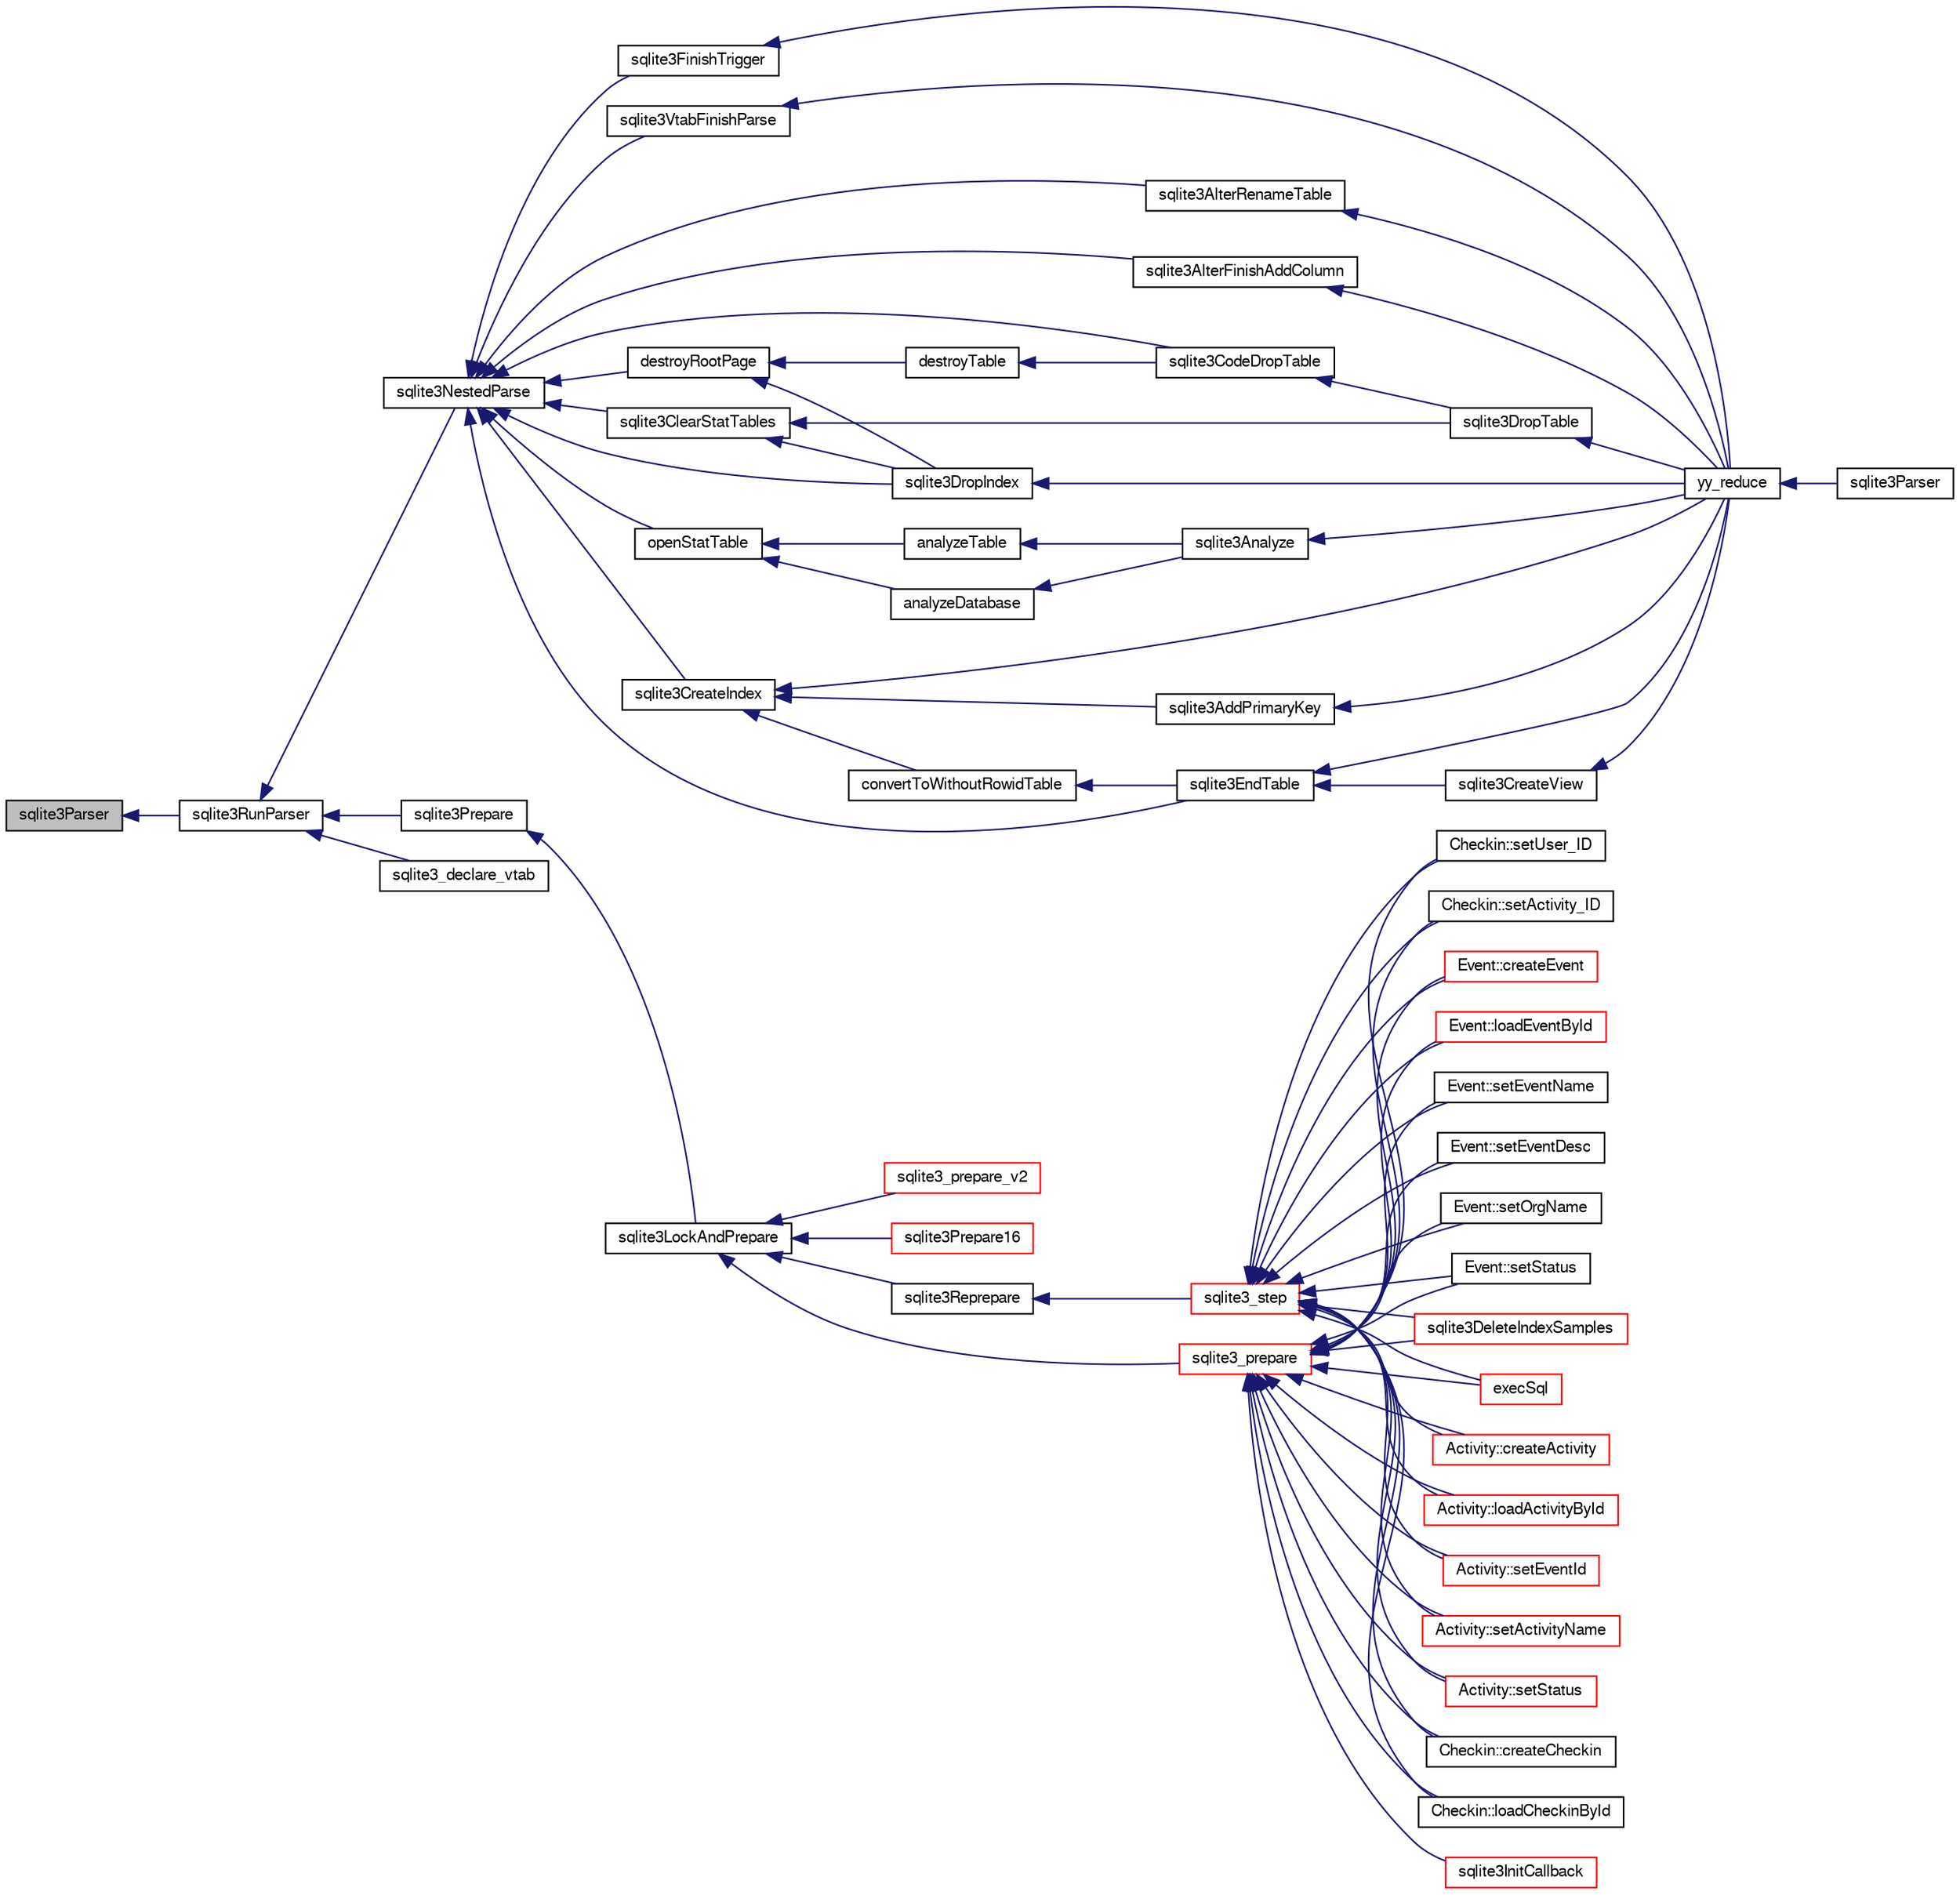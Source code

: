 digraph "sqlite3Parser"
{
  edge [fontname="FreeSans",fontsize="10",labelfontname="FreeSans",labelfontsize="10"];
  node [fontname="FreeSans",fontsize="10",shape=record];
  rankdir="LR";
  Node644520 [label="sqlite3Parser",height=0.2,width=0.4,color="black", fillcolor="grey75", style="filled", fontcolor="black"];
  Node644520 -> Node644521 [dir="back",color="midnightblue",fontsize="10",style="solid",fontname="FreeSans"];
  Node644521 [label="sqlite3RunParser",height=0.2,width=0.4,color="black", fillcolor="white", style="filled",URL="$sqlite3_8c.html#a174f16a9adcc64bf971bae4a5ffa3488"];
  Node644521 -> Node644522 [dir="back",color="midnightblue",fontsize="10",style="solid",fontname="FreeSans"];
  Node644522 [label="sqlite3NestedParse",height=0.2,width=0.4,color="black", fillcolor="white", style="filled",URL="$sqlite3_8c.html#ae78bd6187a28892732af5428ec15b03f"];
  Node644522 -> Node644523 [dir="back",color="midnightblue",fontsize="10",style="solid",fontname="FreeSans"];
  Node644523 [label="sqlite3AlterRenameTable",height=0.2,width=0.4,color="black", fillcolor="white", style="filled",URL="$sqlite3_8c.html#aa5cfdb507ff74e559f2efb0318c96d2c"];
  Node644523 -> Node644524 [dir="back",color="midnightblue",fontsize="10",style="solid",fontname="FreeSans"];
  Node644524 [label="yy_reduce",height=0.2,width=0.4,color="black", fillcolor="white", style="filled",URL="$sqlite3_8c.html#a7c419a9b25711c666a9a2449ef377f14"];
  Node644524 -> Node644525 [dir="back",color="midnightblue",fontsize="10",style="solid",fontname="FreeSans"];
  Node644525 [label="sqlite3Parser",height=0.2,width=0.4,color="black", fillcolor="white", style="filled",URL="$sqlite3_8c.html#a0327d71a5fabe0b6a343d78a2602e72a"];
  Node644522 -> Node644526 [dir="back",color="midnightblue",fontsize="10",style="solid",fontname="FreeSans"];
  Node644526 [label="sqlite3AlterFinishAddColumn",height=0.2,width=0.4,color="black", fillcolor="white", style="filled",URL="$sqlite3_8c.html#a392e1e5be904b01216faae16a77c2c31"];
  Node644526 -> Node644524 [dir="back",color="midnightblue",fontsize="10",style="solid",fontname="FreeSans"];
  Node644522 -> Node644527 [dir="back",color="midnightblue",fontsize="10",style="solid",fontname="FreeSans"];
  Node644527 [label="openStatTable",height=0.2,width=0.4,color="black", fillcolor="white", style="filled",URL="$sqlite3_8c.html#aea3da21ca87050c11c23e01f578cc5dc"];
  Node644527 -> Node644528 [dir="back",color="midnightblue",fontsize="10",style="solid",fontname="FreeSans"];
  Node644528 [label="analyzeDatabase",height=0.2,width=0.4,color="black", fillcolor="white", style="filled",URL="$sqlite3_8c.html#a19f2a630f42aaa010d1b47b81f8cea18"];
  Node644528 -> Node644529 [dir="back",color="midnightblue",fontsize="10",style="solid",fontname="FreeSans"];
  Node644529 [label="sqlite3Analyze",height=0.2,width=0.4,color="black", fillcolor="white", style="filled",URL="$sqlite3_8c.html#ac696deb1ccaae3fa855cfbd0bfd4d048"];
  Node644529 -> Node644524 [dir="back",color="midnightblue",fontsize="10",style="solid",fontname="FreeSans"];
  Node644527 -> Node644530 [dir="back",color="midnightblue",fontsize="10",style="solid",fontname="FreeSans"];
  Node644530 [label="analyzeTable",height=0.2,width=0.4,color="black", fillcolor="white", style="filled",URL="$sqlite3_8c.html#a85f18bcf2d42d5d6ae3033b0c49144b6"];
  Node644530 -> Node644529 [dir="back",color="midnightblue",fontsize="10",style="solid",fontname="FreeSans"];
  Node644522 -> Node644531 [dir="back",color="midnightblue",fontsize="10",style="solid",fontname="FreeSans"];
  Node644531 [label="sqlite3EndTable",height=0.2,width=0.4,color="black", fillcolor="white", style="filled",URL="$sqlite3_8c.html#a7b5f2c66c0f0b6f819d970ca389768b0"];
  Node644531 -> Node644532 [dir="back",color="midnightblue",fontsize="10",style="solid",fontname="FreeSans"];
  Node644532 [label="sqlite3CreateView",height=0.2,width=0.4,color="black", fillcolor="white", style="filled",URL="$sqlite3_8c.html#a9d85cb00ff71dee5cd9a019503a6982e"];
  Node644532 -> Node644524 [dir="back",color="midnightblue",fontsize="10",style="solid",fontname="FreeSans"];
  Node644531 -> Node644524 [dir="back",color="midnightblue",fontsize="10",style="solid",fontname="FreeSans"];
  Node644522 -> Node644533 [dir="back",color="midnightblue",fontsize="10",style="solid",fontname="FreeSans"];
  Node644533 [label="destroyRootPage",height=0.2,width=0.4,color="black", fillcolor="white", style="filled",URL="$sqlite3_8c.html#a117f2ef54e18f018369a4da17d1a0881"];
  Node644533 -> Node644534 [dir="back",color="midnightblue",fontsize="10",style="solid",fontname="FreeSans"];
  Node644534 [label="destroyTable",height=0.2,width=0.4,color="black", fillcolor="white", style="filled",URL="$sqlite3_8c.html#af9dd6dd5525753fa1319b280d8280b1e"];
  Node644534 -> Node644535 [dir="back",color="midnightblue",fontsize="10",style="solid",fontname="FreeSans"];
  Node644535 [label="sqlite3CodeDropTable",height=0.2,width=0.4,color="black", fillcolor="white", style="filled",URL="$sqlite3_8c.html#aaf9a8d65346dc15bfcd60bc48e885f46"];
  Node644535 -> Node644536 [dir="back",color="midnightblue",fontsize="10",style="solid",fontname="FreeSans"];
  Node644536 [label="sqlite3DropTable",height=0.2,width=0.4,color="black", fillcolor="white", style="filled",URL="$sqlite3_8c.html#a5534f77364b5568783c0e50db3c9defb"];
  Node644536 -> Node644524 [dir="back",color="midnightblue",fontsize="10",style="solid",fontname="FreeSans"];
  Node644533 -> Node644537 [dir="back",color="midnightblue",fontsize="10",style="solid",fontname="FreeSans"];
  Node644537 [label="sqlite3DropIndex",height=0.2,width=0.4,color="black", fillcolor="white", style="filled",URL="$sqlite3_8c.html#a3ffd2536f34a0cf6d427710b06b71e83"];
  Node644537 -> Node644524 [dir="back",color="midnightblue",fontsize="10",style="solid",fontname="FreeSans"];
  Node644522 -> Node644538 [dir="back",color="midnightblue",fontsize="10",style="solid",fontname="FreeSans"];
  Node644538 [label="sqlite3ClearStatTables",height=0.2,width=0.4,color="black", fillcolor="white", style="filled",URL="$sqlite3_8c.html#a3a6659fbbc07f5bd5d327d88e6660702"];
  Node644538 -> Node644536 [dir="back",color="midnightblue",fontsize="10",style="solid",fontname="FreeSans"];
  Node644538 -> Node644537 [dir="back",color="midnightblue",fontsize="10",style="solid",fontname="FreeSans"];
  Node644522 -> Node644535 [dir="back",color="midnightblue",fontsize="10",style="solid",fontname="FreeSans"];
  Node644522 -> Node644539 [dir="back",color="midnightblue",fontsize="10",style="solid",fontname="FreeSans"];
  Node644539 [label="sqlite3CreateIndex",height=0.2,width=0.4,color="black", fillcolor="white", style="filled",URL="$sqlite3_8c.html#a8dbe5e590ab6c58a8c45f34f7c81e825"];
  Node644539 -> Node644540 [dir="back",color="midnightblue",fontsize="10",style="solid",fontname="FreeSans"];
  Node644540 [label="sqlite3AddPrimaryKey",height=0.2,width=0.4,color="black", fillcolor="white", style="filled",URL="$sqlite3_8c.html#af2b0672c3379d2a7d927d210ae0ade62"];
  Node644540 -> Node644524 [dir="back",color="midnightblue",fontsize="10",style="solid",fontname="FreeSans"];
  Node644539 -> Node644541 [dir="back",color="midnightblue",fontsize="10",style="solid",fontname="FreeSans"];
  Node644541 [label="convertToWithoutRowidTable",height=0.2,width=0.4,color="black", fillcolor="white", style="filled",URL="$sqlite3_8c.html#a0d41effc4e4a0ba740429a08f6747313"];
  Node644541 -> Node644531 [dir="back",color="midnightblue",fontsize="10",style="solid",fontname="FreeSans"];
  Node644539 -> Node644524 [dir="back",color="midnightblue",fontsize="10",style="solid",fontname="FreeSans"];
  Node644522 -> Node644537 [dir="back",color="midnightblue",fontsize="10",style="solid",fontname="FreeSans"];
  Node644522 -> Node644542 [dir="back",color="midnightblue",fontsize="10",style="solid",fontname="FreeSans"];
  Node644542 [label="sqlite3FinishTrigger",height=0.2,width=0.4,color="black", fillcolor="white", style="filled",URL="$sqlite3_8c.html#a15231afa0ac739363aee4cdb88380886"];
  Node644542 -> Node644524 [dir="back",color="midnightblue",fontsize="10",style="solid",fontname="FreeSans"];
  Node644522 -> Node644543 [dir="back",color="midnightblue",fontsize="10",style="solid",fontname="FreeSans"];
  Node644543 [label="sqlite3VtabFinishParse",height=0.2,width=0.4,color="black", fillcolor="white", style="filled",URL="$sqlite3_8c.html#a31979f7a03df3cc53c4189dd1f3ea24c"];
  Node644543 -> Node644524 [dir="back",color="midnightblue",fontsize="10",style="solid",fontname="FreeSans"];
  Node644521 -> Node644544 [dir="back",color="midnightblue",fontsize="10",style="solid",fontname="FreeSans"];
  Node644544 [label="sqlite3Prepare",height=0.2,width=0.4,color="black", fillcolor="white", style="filled",URL="$sqlite3_8c.html#acb25890858d0bf4b12eb7aae569f0c7b"];
  Node644544 -> Node644545 [dir="back",color="midnightblue",fontsize="10",style="solid",fontname="FreeSans"];
  Node644545 [label="sqlite3LockAndPrepare",height=0.2,width=0.4,color="black", fillcolor="white", style="filled",URL="$sqlite3_8c.html#a5db1ec5589aa2b02c6d979211a8789bd"];
  Node644545 -> Node644546 [dir="back",color="midnightblue",fontsize="10",style="solid",fontname="FreeSans"];
  Node644546 [label="sqlite3Reprepare",height=0.2,width=0.4,color="black", fillcolor="white", style="filled",URL="$sqlite3_8c.html#a7e2f7299cc947d07e782f6ac561fa937"];
  Node644546 -> Node644547 [dir="back",color="midnightblue",fontsize="10",style="solid",fontname="FreeSans"];
  Node644547 [label="sqlite3_step",height=0.2,width=0.4,color="red", fillcolor="white", style="filled",URL="$sqlite3_8h.html#ac1e491ce36b7471eb28387f7d3c74334"];
  Node644547 -> Node644548 [dir="back",color="midnightblue",fontsize="10",style="solid",fontname="FreeSans"];
  Node644548 [label="Activity::createActivity",height=0.2,width=0.4,color="red", fillcolor="white", style="filled",URL="$classActivity.html#a813cc5e52c14ab49b39014c134e3425b"];
  Node644547 -> Node644551 [dir="back",color="midnightblue",fontsize="10",style="solid",fontname="FreeSans"];
  Node644551 [label="Activity::loadActivityById",height=0.2,width=0.4,color="red", fillcolor="white", style="filled",URL="$classActivity.html#abe4ffb4f08a47212ebf9013259d9e7fd"];
  Node644547 -> Node644553 [dir="back",color="midnightblue",fontsize="10",style="solid",fontname="FreeSans"];
  Node644553 [label="Activity::setEventId",height=0.2,width=0.4,color="red", fillcolor="white", style="filled",URL="$classActivity.html#adb1d0fd0d08f473e068f0a4086bfa9ca"];
  Node644547 -> Node644554 [dir="back",color="midnightblue",fontsize="10",style="solid",fontname="FreeSans"];
  Node644554 [label="Activity::setActivityName",height=0.2,width=0.4,color="red", fillcolor="white", style="filled",URL="$classActivity.html#a62dc3737b33915a36086f9dd26d16a81"];
  Node644547 -> Node644555 [dir="back",color="midnightblue",fontsize="10",style="solid",fontname="FreeSans"];
  Node644555 [label="Activity::setStatus",height=0.2,width=0.4,color="red", fillcolor="white", style="filled",URL="$classActivity.html#af618135a7738f4d2a7ee147a8ef912ea"];
  Node644547 -> Node644556 [dir="back",color="midnightblue",fontsize="10",style="solid",fontname="FreeSans"];
  Node644556 [label="Checkin::createCheckin",height=0.2,width=0.4,color="black", fillcolor="white", style="filled",URL="$classCheckin.html#a4e40acdf7fff0e607f6de4f24f3a163c"];
  Node644547 -> Node644557 [dir="back",color="midnightblue",fontsize="10",style="solid",fontname="FreeSans"];
  Node644557 [label="Checkin::loadCheckinById",height=0.2,width=0.4,color="black", fillcolor="white", style="filled",URL="$classCheckin.html#a3461f70ea6c68475225f2a07f78a21e0"];
  Node644547 -> Node644558 [dir="back",color="midnightblue",fontsize="10",style="solid",fontname="FreeSans"];
  Node644558 [label="Checkin::setUser_ID",height=0.2,width=0.4,color="black", fillcolor="white", style="filled",URL="$classCheckin.html#a76ab640f4f912876dbebf183db5359c6"];
  Node644547 -> Node644559 [dir="back",color="midnightblue",fontsize="10",style="solid",fontname="FreeSans"];
  Node644559 [label="Checkin::setActivity_ID",height=0.2,width=0.4,color="black", fillcolor="white", style="filled",URL="$classCheckin.html#ab2ff3ec2604ec73a42af25874a00b232"];
  Node644547 -> Node644560 [dir="back",color="midnightblue",fontsize="10",style="solid",fontname="FreeSans"];
  Node644560 [label="Event::createEvent",height=0.2,width=0.4,color="red", fillcolor="white", style="filled",URL="$classEvent.html#a77adb9f4a46ffb32c2d931f0691f5903"];
  Node644547 -> Node644561 [dir="back",color="midnightblue",fontsize="10",style="solid",fontname="FreeSans"];
  Node644561 [label="Event::loadEventById",height=0.2,width=0.4,color="red", fillcolor="white", style="filled",URL="$classEvent.html#afa66cea33f722dbeecb69cc98fdea055"];
  Node644547 -> Node644562 [dir="back",color="midnightblue",fontsize="10",style="solid",fontname="FreeSans"];
  Node644562 [label="Event::setEventName",height=0.2,width=0.4,color="black", fillcolor="white", style="filled",URL="$classEvent.html#a10596b6ca077df05184e30d62b08729d"];
  Node644547 -> Node644563 [dir="back",color="midnightblue",fontsize="10",style="solid",fontname="FreeSans"];
  Node644563 [label="Event::setEventDesc",height=0.2,width=0.4,color="black", fillcolor="white", style="filled",URL="$classEvent.html#ae36b8377dcae792f1c5c4726024c981b"];
  Node644547 -> Node644564 [dir="back",color="midnightblue",fontsize="10",style="solid",fontname="FreeSans"];
  Node644564 [label="Event::setOrgName",height=0.2,width=0.4,color="black", fillcolor="white", style="filled",URL="$classEvent.html#a19aac0f776bd764563a54977656cf680"];
  Node644547 -> Node644565 [dir="back",color="midnightblue",fontsize="10",style="solid",fontname="FreeSans"];
  Node644565 [label="Event::setStatus",height=0.2,width=0.4,color="black", fillcolor="white", style="filled",URL="$classEvent.html#ab0a6b9285af0f4172eb841e2b80f8972"];
  Node644547 -> Node644569 [dir="back",color="midnightblue",fontsize="10",style="solid",fontname="FreeSans"];
  Node644569 [label="sqlite3DeleteIndexSamples",height=0.2,width=0.4,color="red", fillcolor="white", style="filled",URL="$sqlite3_8c.html#aaeda0302fbf61397ec009f65bed047ef"];
  Node644547 -> Node644737 [dir="back",color="midnightblue",fontsize="10",style="solid",fontname="FreeSans"];
  Node644737 [label="execSql",height=0.2,width=0.4,color="red", fillcolor="white", style="filled",URL="$sqlite3_8c.html#a7d16651b98a110662f4c265eff0246cb"];
  Node644545 -> Node644777 [dir="back",color="midnightblue",fontsize="10",style="solid",fontname="FreeSans"];
  Node644777 [label="sqlite3_prepare",height=0.2,width=0.4,color="red", fillcolor="white", style="filled",URL="$sqlite3_8h.html#a8c39e7b9dbeff01f0a399b46d4b29f1c"];
  Node644777 -> Node644548 [dir="back",color="midnightblue",fontsize="10",style="solid",fontname="FreeSans"];
  Node644777 -> Node644551 [dir="back",color="midnightblue",fontsize="10",style="solid",fontname="FreeSans"];
  Node644777 -> Node644553 [dir="back",color="midnightblue",fontsize="10",style="solid",fontname="FreeSans"];
  Node644777 -> Node644554 [dir="back",color="midnightblue",fontsize="10",style="solid",fontname="FreeSans"];
  Node644777 -> Node644555 [dir="back",color="midnightblue",fontsize="10",style="solid",fontname="FreeSans"];
  Node644777 -> Node644556 [dir="back",color="midnightblue",fontsize="10",style="solid",fontname="FreeSans"];
  Node644777 -> Node644557 [dir="back",color="midnightblue",fontsize="10",style="solid",fontname="FreeSans"];
  Node644777 -> Node644558 [dir="back",color="midnightblue",fontsize="10",style="solid",fontname="FreeSans"];
  Node644777 -> Node644559 [dir="back",color="midnightblue",fontsize="10",style="solid",fontname="FreeSans"];
  Node644777 -> Node644560 [dir="back",color="midnightblue",fontsize="10",style="solid",fontname="FreeSans"];
  Node644777 -> Node644561 [dir="back",color="midnightblue",fontsize="10",style="solid",fontname="FreeSans"];
  Node644777 -> Node644562 [dir="back",color="midnightblue",fontsize="10",style="solid",fontname="FreeSans"];
  Node644777 -> Node644563 [dir="back",color="midnightblue",fontsize="10",style="solid",fontname="FreeSans"];
  Node644777 -> Node644564 [dir="back",color="midnightblue",fontsize="10",style="solid",fontname="FreeSans"];
  Node644777 -> Node644565 [dir="back",color="midnightblue",fontsize="10",style="solid",fontname="FreeSans"];
  Node644777 -> Node644569 [dir="back",color="midnightblue",fontsize="10",style="solid",fontname="FreeSans"];
  Node644777 -> Node644730 [dir="back",color="midnightblue",fontsize="10",style="solid",fontname="FreeSans"];
  Node644730 [label="sqlite3InitCallback",height=0.2,width=0.4,color="red", fillcolor="white", style="filled",URL="$sqlite3_8c.html#a5183ff3c8b5311c7332250013ee018b3"];
  Node644777 -> Node644737 [dir="back",color="midnightblue",fontsize="10",style="solid",fontname="FreeSans"];
  Node644545 -> Node644778 [dir="back",color="midnightblue",fontsize="10",style="solid",fontname="FreeSans"];
  Node644778 [label="sqlite3_prepare_v2",height=0.2,width=0.4,color="red", fillcolor="white", style="filled",URL="$sqlite3_8h.html#a85d4203bb54c984c5325c2f5b3664985"];
  Node644545 -> Node644779 [dir="back",color="midnightblue",fontsize="10",style="solid",fontname="FreeSans"];
  Node644779 [label="sqlite3Prepare16",height=0.2,width=0.4,color="red", fillcolor="white", style="filled",URL="$sqlite3_8c.html#a5842e6724b91885125f83c438da1f15b"];
  Node644521 -> Node644711 [dir="back",color="midnightblue",fontsize="10",style="solid",fontname="FreeSans"];
  Node644711 [label="sqlite3_declare_vtab",height=0.2,width=0.4,color="black", fillcolor="white", style="filled",URL="$sqlite3_8h.html#a65393c41da76ae1470a7c7f4b4aca600"];
}
